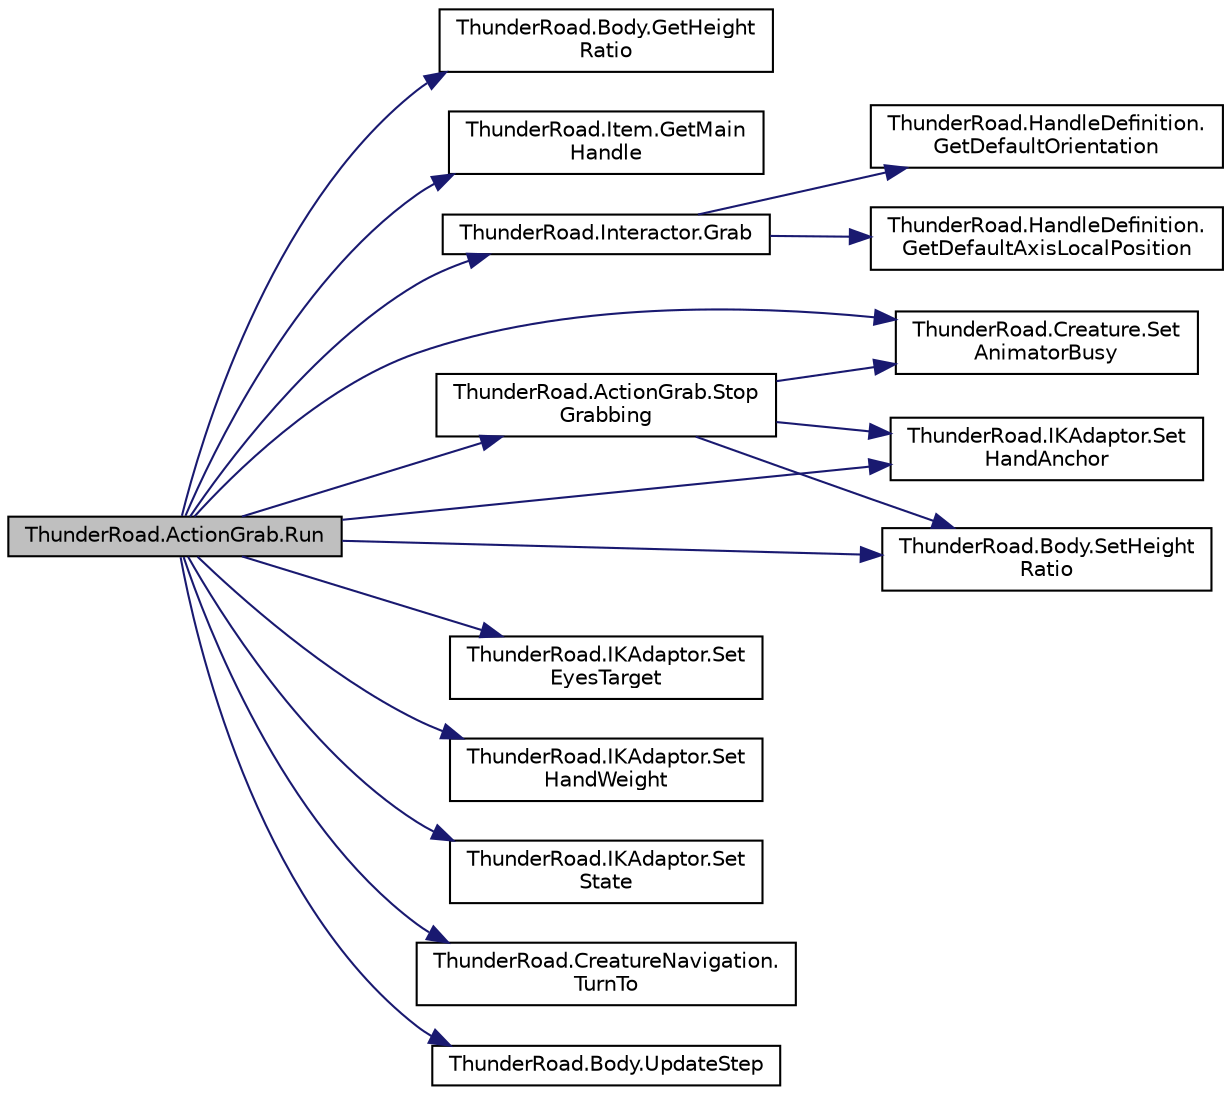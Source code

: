 digraph "ThunderRoad.ActionGrab.Run"
{
 // LATEX_PDF_SIZE
  edge [fontname="Helvetica",fontsize="10",labelfontname="Helvetica",labelfontsize="10"];
  node [fontname="Helvetica",fontsize="10",shape=record];
  rankdir="LR";
  Node1 [label="ThunderRoad.ActionGrab.Run",height=0.2,width=0.4,color="black", fillcolor="grey75", style="filled", fontcolor="black",tooltip="Runs this instance."];
  Node1 -> Node2 [color="midnightblue",fontsize="10",style="solid",fontname="Helvetica"];
  Node2 [label="ThunderRoad.Body.GetHeight\lRatio",height=0.2,width=0.4,color="black", fillcolor="white", style="filled",URL="$class_thunder_road_1_1_body.html#abb62fe0ed19fd043af576758e6abf665",tooltip="Gets the height ratio."];
  Node1 -> Node3 [color="midnightblue",fontsize="10",style="solid",fontname="Helvetica"];
  Node3 [label="ThunderRoad.Item.GetMain\lHandle",height=0.2,width=0.4,color="black", fillcolor="white", style="filled",URL="$class_thunder_road_1_1_item.html#a4c8059233a469ef8556c48b64c3c9007",tooltip="Gets the main handle."];
  Node1 -> Node4 [color="midnightblue",fontsize="10",style="solid",fontname="Helvetica"];
  Node4 [label="ThunderRoad.Interactor.Grab",height=0.2,width=0.4,color="black", fillcolor="white", style="filled",URL="$class_thunder_road_1_1_interactor.html#a1a3eda7399356280f55b82607f02a74e",tooltip="Grabs the specified handle."];
  Node4 -> Node5 [color="midnightblue",fontsize="10",style="solid",fontname="Helvetica"];
  Node5 [label="ThunderRoad.HandleDefinition.\lGetDefaultAxisLocalPosition",height=0.2,width=0.4,color="black", fillcolor="white", style="filled",URL="$class_thunder_road_1_1_handle_definition.html#a0942db018cce7f5f765299dc1c5e3e09",tooltip="Gets the default axis local position."];
  Node4 -> Node6 [color="midnightblue",fontsize="10",style="solid",fontname="Helvetica"];
  Node6 [label="ThunderRoad.HandleDefinition.\lGetDefaultOrientation",height=0.2,width=0.4,color="black", fillcolor="white", style="filled",URL="$class_thunder_road_1_1_handle_definition.html#aa732352268d3931f2c3ce33c8e2e9cbf",tooltip="Gets the default orientation."];
  Node1 -> Node7 [color="midnightblue",fontsize="10",style="solid",fontname="Helvetica"];
  Node7 [label="ThunderRoad.Creature.Set\lAnimatorBusy",height=0.2,width=0.4,color="black", fillcolor="white", style="filled",URL="$class_thunder_road_1_1_creature.html#ae3dce97e36e27ebc8b9259fdd7d11dac",tooltip="Sets the animator busy."];
  Node1 -> Node8 [color="midnightblue",fontsize="10",style="solid",fontname="Helvetica"];
  Node8 [label="ThunderRoad.IKAdaptor.Set\lEyesTarget",height=0.2,width=0.4,color="black", fillcolor="white", style="filled",URL="$class_thunder_road_1_1_i_k_adaptor.html#aaa7a5d76cc3f2f95ca3795b15fbb539e",tooltip="Sets the eyes target."];
  Node1 -> Node9 [color="midnightblue",fontsize="10",style="solid",fontname="Helvetica"];
  Node9 [label="ThunderRoad.IKAdaptor.Set\lHandAnchor",height=0.2,width=0.4,color="black", fillcolor="white", style="filled",URL="$class_thunder_road_1_1_i_k_adaptor.html#a209af96681a437917b83e3254ef7cb5f",tooltip="Sets the hand anchor."];
  Node1 -> Node10 [color="midnightblue",fontsize="10",style="solid",fontname="Helvetica"];
  Node10 [label="ThunderRoad.IKAdaptor.Set\lHandWeight",height=0.2,width=0.4,color="black", fillcolor="white", style="filled",URL="$class_thunder_road_1_1_i_k_adaptor.html#a2d57b81907544c732ff2c65b5fb092d3",tooltip="Sets the hand weight."];
  Node1 -> Node11 [color="midnightblue",fontsize="10",style="solid",fontname="Helvetica"];
  Node11 [label="ThunderRoad.Body.SetHeight\lRatio",height=0.2,width=0.4,color="black", fillcolor="white", style="filled",URL="$class_thunder_road_1_1_body.html#a00f22e177ab021c3f081fc1d5eef733b",tooltip="Sets the height ratio."];
  Node1 -> Node12 [color="midnightblue",fontsize="10",style="solid",fontname="Helvetica"];
  Node12 [label="ThunderRoad.IKAdaptor.Set\lState",height=0.2,width=0.4,color="black", fillcolor="white", style="filled",URL="$class_thunder_road_1_1_i_k_adaptor.html#ac6aad81cc98d5bf27f06f05186ba9139",tooltip="Sets the state."];
  Node1 -> Node13 [color="midnightblue",fontsize="10",style="solid",fontname="Helvetica"];
  Node13 [label="ThunderRoad.ActionGrab.Stop\lGrabbing",height=0.2,width=0.4,color="black", fillcolor="white", style="filled",URL="$class_thunder_road_1_1_action_grab.html#ab64bff6347a5f1c4db89c3dd845634e1",tooltip="Stops the grabbing."];
  Node13 -> Node7 [color="midnightblue",fontsize="10",style="solid",fontname="Helvetica"];
  Node13 -> Node9 [color="midnightblue",fontsize="10",style="solid",fontname="Helvetica"];
  Node13 -> Node11 [color="midnightblue",fontsize="10",style="solid",fontname="Helvetica"];
  Node1 -> Node14 [color="midnightblue",fontsize="10",style="solid",fontname="Helvetica"];
  Node14 [label="ThunderRoad.CreatureNavigation.\lTurnTo",height=0.2,width=0.4,color="black", fillcolor="white", style="filled",URL="$class_thunder_road_1_1_creature_navigation.html#af406594e9c391135c3a7e2b682e7e05f",tooltip="Turns to."];
  Node1 -> Node15 [color="midnightblue",fontsize="10",style="solid",fontname="Helvetica"];
  Node15 [label="ThunderRoad.Body.UpdateStep",height=0.2,width=0.4,color="black", fillcolor="white", style="filled",URL="$class_thunder_road_1_1_body.html#a61d5ec7d095985de558573314a352029",tooltip="Updates the step."];
}
